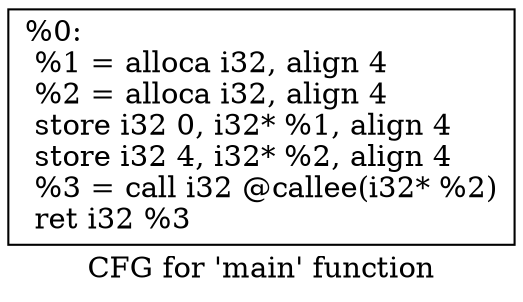 digraph "CFG for 'main' function" {
	label="CFG for 'main' function";

	Node0xb83620 [shape=record,label="{%0:\l  %1 = alloca i32, align 4\l  %2 = alloca i32, align 4\l  store i32 0, i32* %1, align 4\l  store i32 4, i32* %2, align 4\l  %3 = call i32 @callee(i32* %2)\l  ret i32 %3\l}"];
}
